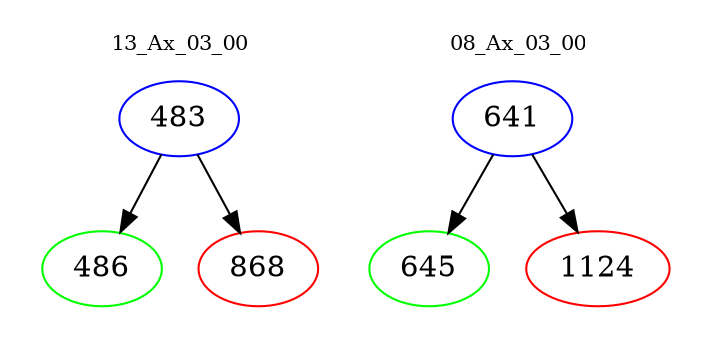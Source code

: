 digraph{
subgraph cluster_0 {
color = white
label = "13_Ax_03_00";
fontsize=10;
T0_483 [label="483", color="blue"]
T0_483 -> T0_486 [color="black"]
T0_486 [label="486", color="green"]
T0_483 -> T0_868 [color="black"]
T0_868 [label="868", color="red"]
}
subgraph cluster_1 {
color = white
label = "08_Ax_03_00";
fontsize=10;
T1_641 [label="641", color="blue"]
T1_641 -> T1_645 [color="black"]
T1_645 [label="645", color="green"]
T1_641 -> T1_1124 [color="black"]
T1_1124 [label="1124", color="red"]
}
}
